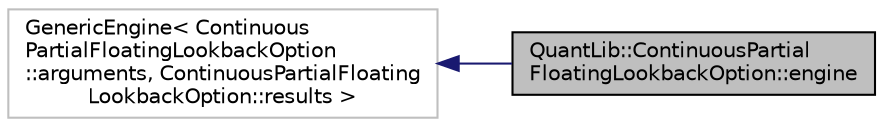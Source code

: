digraph "QuantLib::ContinuousPartialFloatingLookbackOption::engine"
{
  edge [fontname="Helvetica",fontsize="10",labelfontname="Helvetica",labelfontsize="10"];
  node [fontname="Helvetica",fontsize="10",shape=record];
  rankdir="LR";
  Node1 [label="QuantLib::ContinuousPartial\lFloatingLookbackOption::engine",height=0.2,width=0.4,color="black", fillcolor="grey75", style="filled", fontcolor="black"];
  Node2 -> Node1 [dir="back",color="midnightblue",fontsize="10",style="solid"];
  Node2 [label="GenericEngine\< Continuous\lPartialFloatingLookbackOption\l::arguments, ContinuousPartialFloating\lLookbackOption::results \>",height=0.2,width=0.4,color="grey75", fillcolor="white", style="filled"];
}
